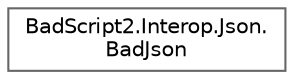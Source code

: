 digraph "Graphical Class Hierarchy"
{
 // LATEX_PDF_SIZE
  bgcolor="transparent";
  edge [fontname=Helvetica,fontsize=10,labelfontname=Helvetica,labelfontsize=10];
  node [fontname=Helvetica,fontsize=10,shape=box,height=0.2,width=0.4];
  rankdir="LR";
  Node0 [id="Node000000",label="BadScript2.Interop.Json.\lBadJson",height=0.2,width=0.4,color="grey40", fillcolor="white", style="filled",URL="$class_bad_script2_1_1_interop_1_1_json_1_1_bad_json.html",tooltip="Implements a Json to BadObject Converter."];
}
